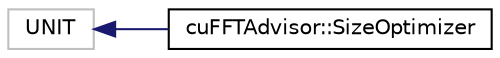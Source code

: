 digraph "Graphical Class Hierarchy"
{
  edge [fontname="Helvetica",fontsize="10",labelfontname="Helvetica",labelfontsize="10"];
  node [fontname="Helvetica",fontsize="10",shape=record];
  rankdir="LR";
  Node326 [label="UNIT",height=0.2,width=0.4,color="grey75", fillcolor="white", style="filled"];
  Node326 -> Node0 [dir="back",color="midnightblue",fontsize="10",style="solid",fontname="Helvetica"];
  Node0 [label="cuFFTAdvisor::SizeOptimizer",height=0.2,width=0.4,color="black", fillcolor="white", style="filled",URL="$structcuFFTAdvisor_1_1SizeOptimizer.html"];
}
